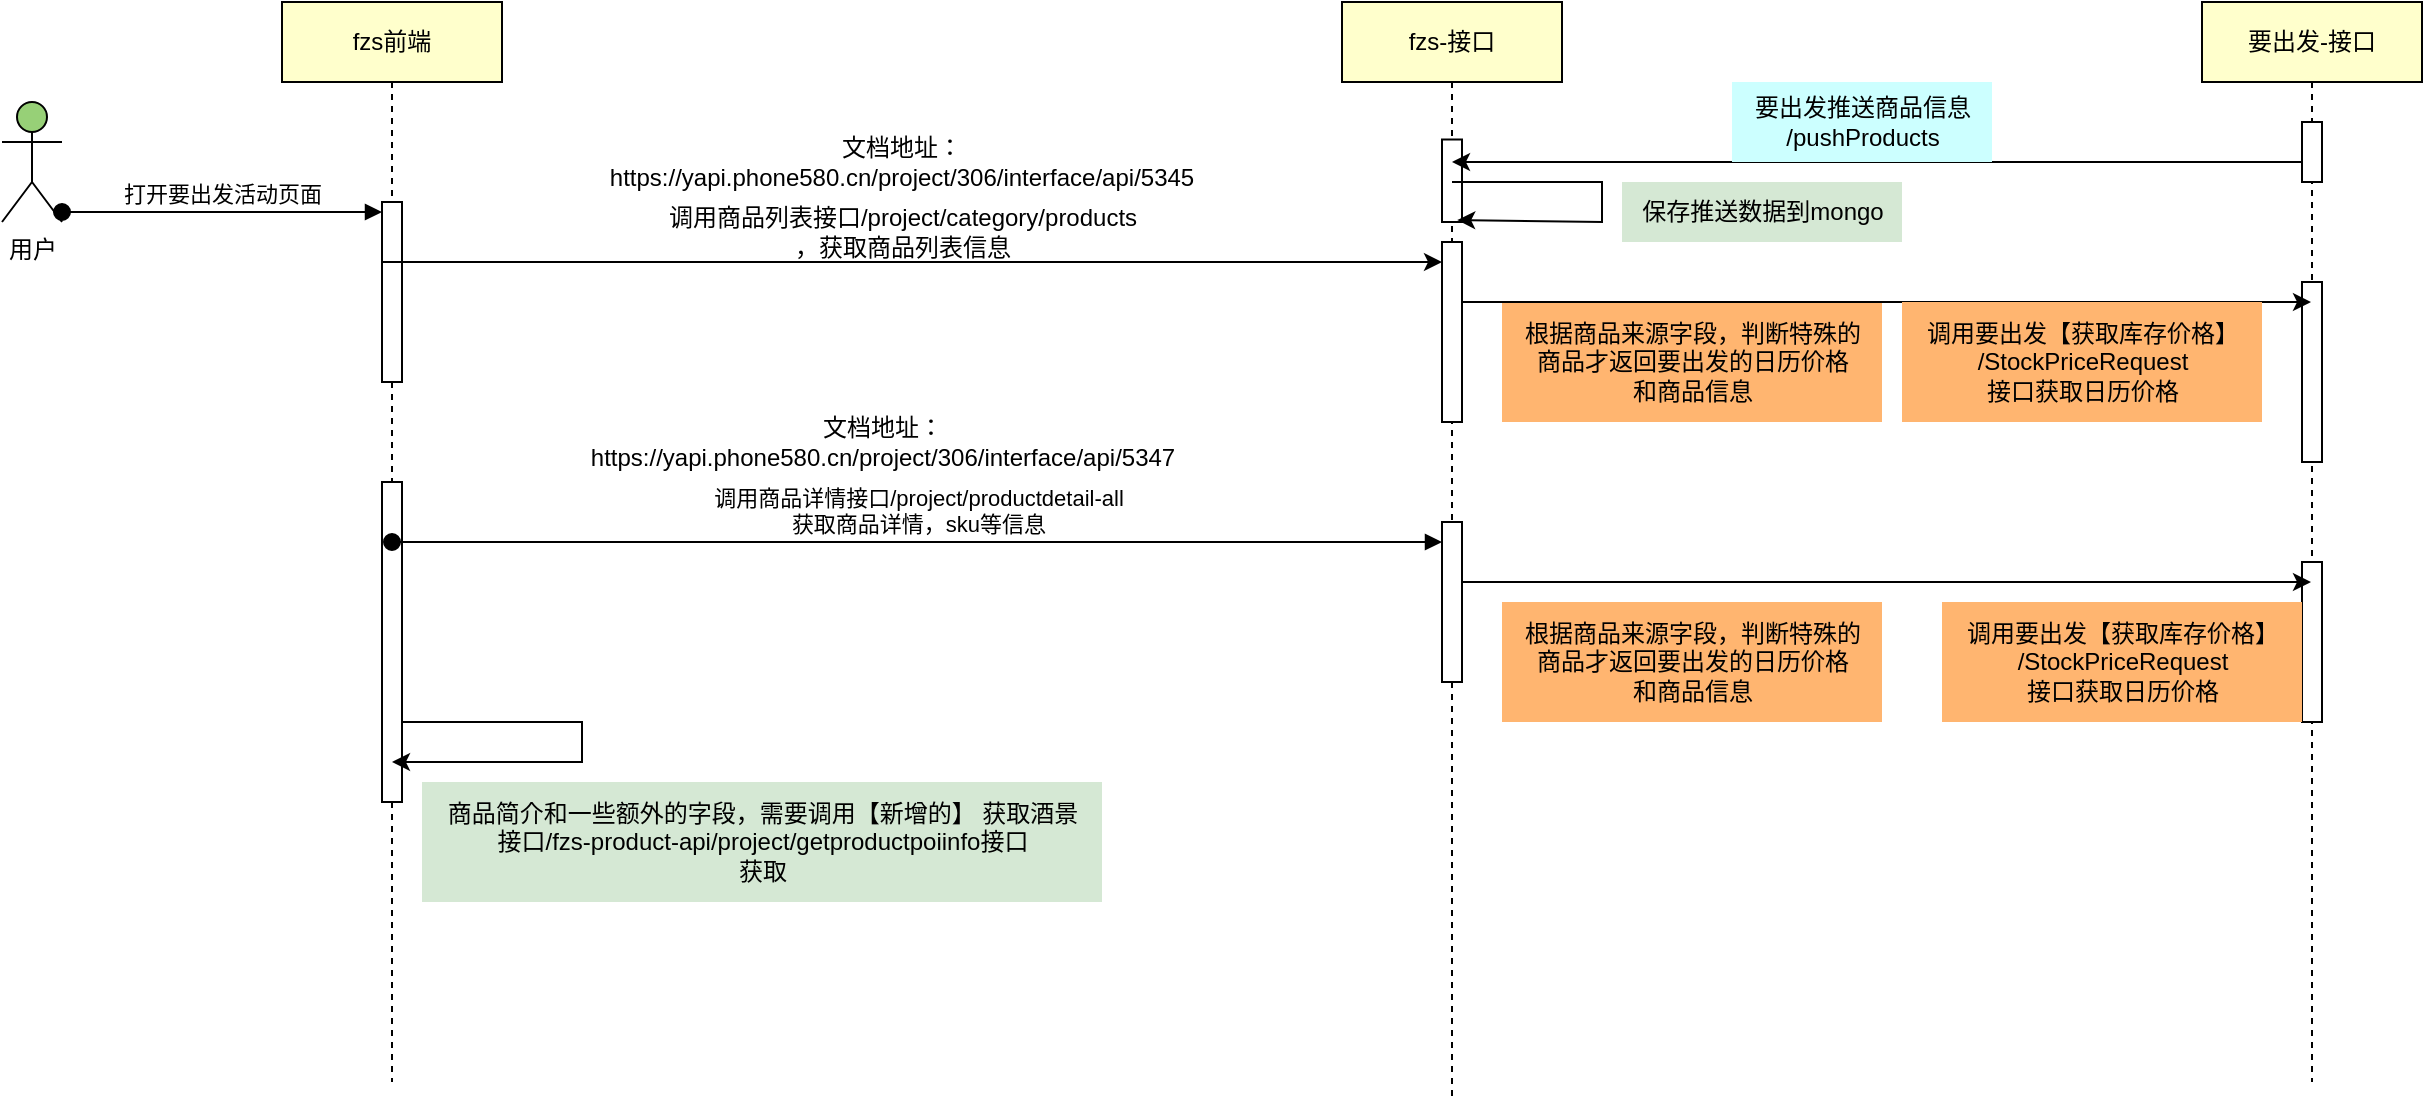 <mxfile version="21.1.5" type="github">
  <diagram name="Page-1" id="2YBvvXClWsGukQMizWep">
    <mxGraphModel dx="1748" dy="869" grid="1" gridSize="10" guides="1" tooltips="1" connect="1" arrows="1" fold="1" page="1" pageScale="1" pageWidth="850" pageHeight="1100" math="0" shadow="0">
      <root>
        <mxCell id="0" />
        <mxCell id="1" parent="0" />
        <mxCell id="Qe3uZDnWK5ZRe-FWdGD1-7" value="根据商品来源字段，判断特殊的&lt;br&gt;商品才返回要出发的日历价格&lt;br&gt;和商品信息" style="text;html=1;align=center;verticalAlign=middle;resizable=0;points=[];autosize=1;strokeColor=none;fillColor=#FFB570;" vertex="1" parent="1">
          <mxGeometry x="780" y="170" width="190" height="60" as="geometry" />
        </mxCell>
        <mxCell id="aM9ryv3xv72pqoxQDRHE-1" value="fzs前端" style="shape=umlLifeline;perimeter=lifelinePerimeter;whiteSpace=wrap;html=1;container=0;dropTarget=0;collapsible=0;recursiveResize=0;outlineConnect=0;portConstraint=eastwest;newEdgeStyle={&quot;edgeStyle&quot;:&quot;elbowEdgeStyle&quot;,&quot;elbow&quot;:&quot;vertical&quot;,&quot;curved&quot;:0,&quot;rounded&quot;:0};fillColor=#FFFFCC;" parent="1" vertex="1">
          <mxGeometry x="170" y="20" width="110" height="540" as="geometry" />
        </mxCell>
        <mxCell id="aM9ryv3xv72pqoxQDRHE-2" value="" style="html=1;points=[];perimeter=orthogonalPerimeter;outlineConnect=0;targetShapes=umlLifeline;portConstraint=eastwest;newEdgeStyle={&quot;edgeStyle&quot;:&quot;elbowEdgeStyle&quot;,&quot;elbow&quot;:&quot;vertical&quot;,&quot;curved&quot;:0,&quot;rounded&quot;:0};" parent="aM9ryv3xv72pqoxQDRHE-1" vertex="1">
          <mxGeometry x="50" y="100" width="10" height="90" as="geometry" />
        </mxCell>
        <mxCell id="Qe3uZDnWK5ZRe-FWdGD1-24" value="" style="html=1;points=[];perimeter=orthogonalPerimeter;outlineConnect=0;targetShapes=umlLifeline;portConstraint=eastwest;newEdgeStyle={&quot;edgeStyle&quot;:&quot;elbowEdgeStyle&quot;,&quot;elbow&quot;:&quot;vertical&quot;,&quot;curved&quot;:0,&quot;rounded&quot;:0};" vertex="1" parent="aM9ryv3xv72pqoxQDRHE-1">
          <mxGeometry x="50" y="240" width="10" height="160" as="geometry" />
        </mxCell>
        <mxCell id="Qe3uZDnWK5ZRe-FWdGD1-33" value="" style="endArrow=classic;html=1;rounded=0;" edge="1" parent="aM9ryv3xv72pqoxQDRHE-1" source="Qe3uZDnWK5ZRe-FWdGD1-24" target="aM9ryv3xv72pqoxQDRHE-1">
          <mxGeometry width="50" height="50" relative="1" as="geometry">
            <mxPoint x="80" y="360" as="sourcePoint" />
            <mxPoint x="83" y="379" as="targetPoint" />
            <Array as="points">
              <mxPoint x="150" y="360" />
              <mxPoint x="150" y="380" />
            </Array>
          </mxGeometry>
        </mxCell>
        <mxCell id="aM9ryv3xv72pqoxQDRHE-5" value="fzs-接口" style="shape=umlLifeline;perimeter=lifelinePerimeter;whiteSpace=wrap;html=1;container=0;dropTarget=0;collapsible=0;recursiveResize=0;outlineConnect=0;portConstraint=eastwest;newEdgeStyle={&quot;edgeStyle&quot;:&quot;elbowEdgeStyle&quot;,&quot;elbow&quot;:&quot;vertical&quot;,&quot;curved&quot;:0,&quot;rounded&quot;:0};fillColor=#FFFFCC;" parent="1" vertex="1">
          <mxGeometry x="700" y="20" width="110" height="550" as="geometry" />
        </mxCell>
        <mxCell id="Qe3uZDnWK5ZRe-FWdGD1-17" value="" style="html=1;points=[];perimeter=orthogonalPerimeter;outlineConnect=0;targetShapes=umlLifeline;portConstraint=eastwest;newEdgeStyle={&quot;edgeStyle&quot;:&quot;elbowEdgeStyle&quot;,&quot;elbow&quot;:&quot;vertical&quot;,&quot;curved&quot;:0,&quot;rounded&quot;:0};" vertex="1" parent="aM9ryv3xv72pqoxQDRHE-5">
          <mxGeometry x="50" y="68.75" width="10" height="41.25" as="geometry" />
        </mxCell>
        <mxCell id="Qe3uZDnWK5ZRe-FWdGD1-22" value="" style="html=1;points=[];perimeter=orthogonalPerimeter;outlineConnect=0;targetShapes=umlLifeline;portConstraint=eastwest;newEdgeStyle={&quot;edgeStyle&quot;:&quot;elbowEdgeStyle&quot;,&quot;elbow&quot;:&quot;vertical&quot;,&quot;curved&quot;:0,&quot;rounded&quot;:0};" vertex="1" parent="aM9ryv3xv72pqoxQDRHE-5">
          <mxGeometry x="50" y="260" width="10" height="80" as="geometry" />
        </mxCell>
        <mxCell id="Qe3uZDnWK5ZRe-FWdGD1-20" value="" style="endArrow=classic;html=1;rounded=0;entryX=0.76;entryY=0.976;entryDx=0;entryDy=0;entryPerimeter=0;" edge="1" parent="aM9ryv3xv72pqoxQDRHE-5" source="aM9ryv3xv72pqoxQDRHE-5" target="Qe3uZDnWK5ZRe-FWdGD1-17">
          <mxGeometry width="50" height="50" relative="1" as="geometry">
            <mxPoint x="60" y="90" as="sourcePoint" />
            <mxPoint x="110" y="40" as="targetPoint" />
            <Array as="points">
              <mxPoint x="130" y="90" />
              <mxPoint x="130" y="110" />
            </Array>
          </mxGeometry>
        </mxCell>
        <mxCell id="Qe3uZDnWK5ZRe-FWdGD1-1" value="用户" style="shape=umlActor;verticalLabelPosition=bottom;verticalAlign=top;html=1;outlineConnect=0;fillColor=#97D077;" vertex="1" parent="1">
          <mxGeometry x="30" y="70" width="30" height="60" as="geometry" />
        </mxCell>
        <mxCell id="aM9ryv3xv72pqoxQDRHE-3" value="打开要出发活动页面" style="html=1;verticalAlign=bottom;startArrow=oval;endArrow=block;startSize=8;edgeStyle=elbowEdgeStyle;elbow=vertical;curved=0;rounded=0;" parent="1" target="aM9ryv3xv72pqoxQDRHE-2" edge="1" source="Qe3uZDnWK5ZRe-FWdGD1-1">
          <mxGeometry relative="1" as="geometry">
            <mxPoint x="125" y="100" as="sourcePoint" />
          </mxGeometry>
        </mxCell>
        <mxCell id="Qe3uZDnWK5ZRe-FWdGD1-2" value="文档地址：&lt;br&gt;https://yapi.phone580.cn/project/306/interface/api/5345" style="text;html=1;strokeColor=none;fillColor=none;align=center;verticalAlign=middle;whiteSpace=wrap;rounded=0;" vertex="1" parent="1">
          <mxGeometry x="450" y="85" width="60" height="30" as="geometry" />
        </mxCell>
        <mxCell id="Qe3uZDnWK5ZRe-FWdGD1-3" value="要出发-接口" style="shape=umlLifeline;perimeter=lifelinePerimeter;whiteSpace=wrap;html=1;container=0;dropTarget=0;collapsible=0;recursiveResize=0;outlineConnect=0;portConstraint=eastwest;newEdgeStyle={&quot;edgeStyle&quot;:&quot;elbowEdgeStyle&quot;,&quot;elbow&quot;:&quot;vertical&quot;,&quot;curved&quot;:0,&quot;rounded&quot;:0};fillColor=#FFFFCC;" vertex="1" parent="1">
          <mxGeometry x="1130" y="20" width="110" height="540" as="geometry" />
        </mxCell>
        <mxCell id="Qe3uZDnWK5ZRe-FWdGD1-4" value="" style="html=1;points=[];perimeter=orthogonalPerimeter;outlineConnect=0;targetShapes=umlLifeline;portConstraint=eastwest;newEdgeStyle={&quot;edgeStyle&quot;:&quot;elbowEdgeStyle&quot;,&quot;elbow&quot;:&quot;vertical&quot;,&quot;curved&quot;:0,&quot;rounded&quot;:0};" vertex="1" parent="Qe3uZDnWK5ZRe-FWdGD1-3">
          <mxGeometry x="50" y="140" width="10" height="90" as="geometry" />
        </mxCell>
        <mxCell id="Qe3uZDnWK5ZRe-FWdGD1-14" value="" style="html=1;points=[];perimeter=orthogonalPerimeter;outlineConnect=0;targetShapes=umlLifeline;portConstraint=eastwest;newEdgeStyle={&quot;edgeStyle&quot;:&quot;elbowEdgeStyle&quot;,&quot;elbow&quot;:&quot;vertical&quot;,&quot;curved&quot;:0,&quot;rounded&quot;:0};" vertex="1" parent="Qe3uZDnWK5ZRe-FWdGD1-3">
          <mxGeometry x="50" y="60" width="10" height="30" as="geometry" />
        </mxCell>
        <mxCell id="Qe3uZDnWK5ZRe-FWdGD1-28" value="" style="html=1;points=[];perimeter=orthogonalPerimeter;outlineConnect=0;targetShapes=umlLifeline;portConstraint=eastwest;newEdgeStyle={&quot;edgeStyle&quot;:&quot;elbowEdgeStyle&quot;,&quot;elbow&quot;:&quot;vertical&quot;,&quot;curved&quot;:0,&quot;rounded&quot;:0};" vertex="1" parent="Qe3uZDnWK5ZRe-FWdGD1-3">
          <mxGeometry x="50" y="280" width="10" height="80" as="geometry" />
        </mxCell>
        <mxCell id="Qe3uZDnWK5ZRe-FWdGD1-6" value="" style="endArrow=classic;html=1;rounded=0;" edge="1" parent="1" source="aM9ryv3xv72pqoxQDRHE-5" target="Qe3uZDnWK5ZRe-FWdGD1-3">
          <mxGeometry width="50" height="50" relative="1" as="geometry">
            <mxPoint x="760" y="300" as="sourcePoint" />
            <mxPoint x="800" y="100" as="targetPoint" />
            <Array as="points">
              <mxPoint x="770" y="170" />
              <mxPoint x="800" y="170" />
            </Array>
          </mxGeometry>
        </mxCell>
        <mxCell id="Qe3uZDnWK5ZRe-FWdGD1-10" value="" style="endArrow=classic;html=1;rounded=0;" edge="1" parent="1" source="aM9ryv3xv72pqoxQDRHE-6" target="aM9ryv3xv72pqoxQDRHE-5">
          <mxGeometry width="50" height="50" relative="1" as="geometry">
            <mxPoint x="220" y="150" as="sourcePoint" />
            <mxPoint x="270" y="100" as="targetPoint" />
          </mxGeometry>
        </mxCell>
        <mxCell id="Qe3uZDnWK5ZRe-FWdGD1-11" value="" style="endArrow=classic;html=1;rounded=0;" edge="1" parent="1" target="aM9ryv3xv72pqoxQDRHE-6">
          <mxGeometry width="50" height="50" relative="1" as="geometry">
            <mxPoint x="220" y="150" as="sourcePoint" />
            <mxPoint x="755" y="150" as="targetPoint" />
          </mxGeometry>
        </mxCell>
        <mxCell id="aM9ryv3xv72pqoxQDRHE-6" value="" style="html=1;points=[];perimeter=orthogonalPerimeter;outlineConnect=0;targetShapes=umlLifeline;portConstraint=eastwest;newEdgeStyle={&quot;edgeStyle&quot;:&quot;elbowEdgeStyle&quot;,&quot;elbow&quot;:&quot;vertical&quot;,&quot;curved&quot;:0,&quot;rounded&quot;:0};" parent="1" vertex="1">
          <mxGeometry x="750" y="140" width="10" height="90" as="geometry" />
        </mxCell>
        <mxCell id="Qe3uZDnWK5ZRe-FWdGD1-12" value="调用商品列表接口/project/category/products&lt;br&gt;，获取商品列表信息" style="text;html=1;align=center;verticalAlign=middle;resizable=0;points=[];autosize=1;strokeColor=none;fillColor=none;" vertex="1" parent="1">
          <mxGeometry x="350" y="115" width="260" height="40" as="geometry" />
        </mxCell>
        <mxCell id="Qe3uZDnWK5ZRe-FWdGD1-13" value="调用要出发【获取库存价格】&lt;br&gt;/StockPriceRequest&lt;br&gt;接口获取日历价格" style="text;html=1;align=center;verticalAlign=middle;resizable=0;points=[];autosize=1;strokeColor=none;fillColor=#FFB570;" vertex="1" parent="1">
          <mxGeometry x="980" y="170" width="180" height="60" as="geometry" />
        </mxCell>
        <mxCell id="Qe3uZDnWK5ZRe-FWdGD1-15" value="" style="endArrow=classic;html=1;rounded=0;" edge="1" parent="1" target="aM9ryv3xv72pqoxQDRHE-5">
          <mxGeometry width="50" height="50" relative="1" as="geometry">
            <mxPoint x="1180" y="100" as="sourcePoint" />
            <mxPoint x="1230" y="50" as="targetPoint" />
          </mxGeometry>
        </mxCell>
        <mxCell id="Qe3uZDnWK5ZRe-FWdGD1-16" value="要出发推送商品信息&lt;br&gt;/pushProducts" style="text;html=1;align=center;verticalAlign=middle;resizable=0;points=[];autosize=1;strokeColor=none;fillColor=#CCFFFF;" vertex="1" parent="1">
          <mxGeometry x="895" y="60" width="130" height="40" as="geometry" />
        </mxCell>
        <mxCell id="Qe3uZDnWK5ZRe-FWdGD1-21" value="保存推送数据到mongo" style="text;html=1;align=center;verticalAlign=middle;resizable=0;points=[];autosize=1;strokeColor=none;fillColor=#D5E8D4;" vertex="1" parent="1">
          <mxGeometry x="840" y="110" width="140" height="30" as="geometry" />
        </mxCell>
        <mxCell id="Qe3uZDnWK5ZRe-FWdGD1-23" value="调用商品详情接口/project/productdetail-all&lt;br&gt;获取商品详情，sku等信息" style="html=1;verticalAlign=bottom;startArrow=oval;endArrow=block;startSize=8;edgeStyle=elbowEdgeStyle;elbow=vertical;curved=0;rounded=0;" edge="1" target="Qe3uZDnWK5ZRe-FWdGD1-22" parent="1" source="aM9ryv3xv72pqoxQDRHE-1">
          <mxGeometry relative="1" as="geometry">
            <mxPoint x="690" y="310" as="sourcePoint" />
            <Array as="points">
              <mxPoint x="710" y="290" />
            </Array>
          </mxGeometry>
        </mxCell>
        <mxCell id="Qe3uZDnWK5ZRe-FWdGD1-25" value="文档地址：&lt;br&gt;https://yapi.phone580.cn/project/306/interface/api/5347" style="text;html=1;align=center;verticalAlign=middle;resizable=0;points=[];autosize=1;strokeColor=none;fillColor=none;" vertex="1" parent="1">
          <mxGeometry x="310" y="220" width="320" height="40" as="geometry" />
        </mxCell>
        <mxCell id="Qe3uZDnWK5ZRe-FWdGD1-29" value="" style="endArrow=classic;html=1;rounded=0;" edge="1" parent="1" target="Qe3uZDnWK5ZRe-FWdGD1-3">
          <mxGeometry width="50" height="50" relative="1" as="geometry">
            <mxPoint x="760" y="310" as="sourcePoint" />
            <mxPoint x="810" y="260" as="targetPoint" />
          </mxGeometry>
        </mxCell>
        <mxCell id="Qe3uZDnWK5ZRe-FWdGD1-30" value="根据商品来源字段，判断特殊的&lt;br&gt;商品才返回要出发的日历价格&lt;br&gt;和商品信息" style="text;html=1;align=center;verticalAlign=middle;resizable=0;points=[];autosize=1;strokeColor=none;fillColor=#FFB570;" vertex="1" parent="1">
          <mxGeometry x="780" y="320" width="190" height="60" as="geometry" />
        </mxCell>
        <mxCell id="Qe3uZDnWK5ZRe-FWdGD1-31" value="调用要出发【获取库存价格】&lt;br&gt;/StockPriceRequest&lt;br&gt;接口获取日历价格" style="text;html=1;align=center;verticalAlign=middle;resizable=0;points=[];autosize=1;strokeColor=none;fillColor=#FFB570;" vertex="1" parent="1">
          <mxGeometry x="1000" y="320" width="180" height="60" as="geometry" />
        </mxCell>
        <mxCell id="Qe3uZDnWK5ZRe-FWdGD1-34" value="商品简介和一些额外的字段，需要调用【新增的】 获取酒景&lt;br&gt;接口/fzs-product-api/project/getproductpoiinfo接口&lt;br&gt;获取" style="text;html=1;align=center;verticalAlign=middle;resizable=0;points=[];autosize=1;strokeColor=none;fillColor=#D5E8D4;" vertex="1" parent="1">
          <mxGeometry x="240" y="410" width="340" height="60" as="geometry" />
        </mxCell>
      </root>
    </mxGraphModel>
  </diagram>
</mxfile>
